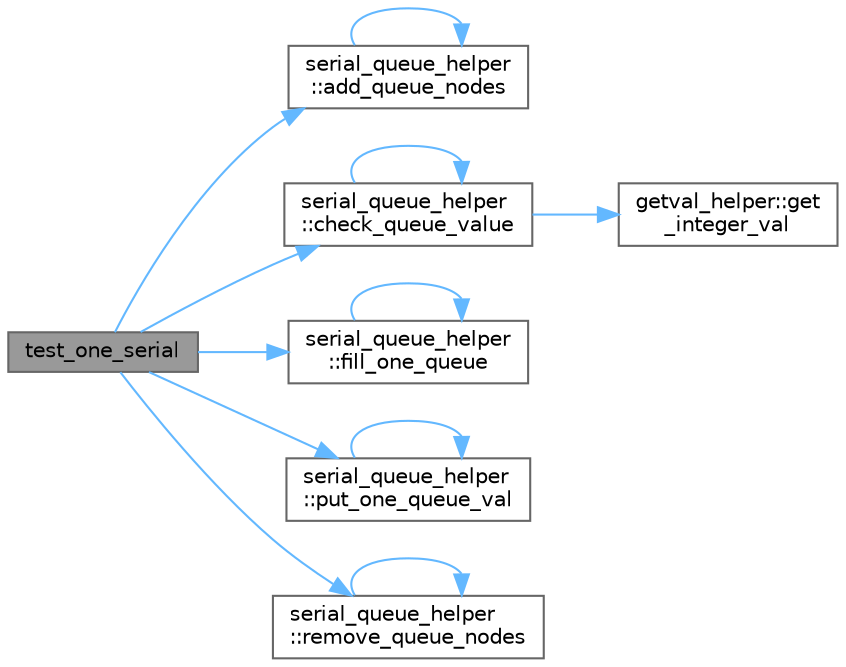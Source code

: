 digraph "test_one_serial"
{
 // LATEX_PDF_SIZE
  bgcolor="transparent";
  edge [fontname=Helvetica,fontsize=10,labelfontname=Helvetica,labelfontsize=10];
  node [fontname=Helvetica,fontsize=10,shape=box,height=0.2,width=0.4];
  rankdir="LR";
  Node1 [id="Node000001",label="test_one_serial",height=0.2,width=0.4,color="gray40", fillcolor="grey60", style="filled", fontcolor="black",tooltip=" "];
  Node1 -> Node2 [id="edge1_Node000001_Node000002",color="steelblue1",style="solid",tooltip=" "];
  Node2 [id="Node000002",label="serial_queue_helper\l::add_queue_nodes",height=0.2,width=0.4,color="grey40", fillcolor="white", style="filled",URL="$classserial__queue__helper.html#a0c36e27c5d4487ec3541a657317a6570",tooltip=" "];
  Node2 -> Node2 [id="edge2_Node000002_Node000002",color="steelblue1",style="solid",tooltip=" "];
  Node1 -> Node3 [id="edge3_Node000001_Node000003",color="steelblue1",style="solid",tooltip=" "];
  Node3 [id="Node000003",label="serial_queue_helper\l::check_queue_value",height=0.2,width=0.4,color="grey40", fillcolor="white", style="filled",URL="$classserial__queue__helper.html#ad6ee81a7adef71fb9151f23b1babc757",tooltip=" "];
  Node3 -> Node3 [id="edge4_Node000003_Node000003",color="steelblue1",style="solid",tooltip=" "];
  Node3 -> Node4 [id="edge5_Node000003_Node000004",color="steelblue1",style="solid",tooltip=" "];
  Node4 [id="Node000004",label="getval_helper::get\l_integer_val",height=0.2,width=0.4,color="grey40", fillcolor="white", style="filled",URL="$structgetval__helper.html#a59cf9a3b735bf16002569ce2a4e1f614",tooltip=" "];
  Node1 -> Node5 [id="edge6_Node000001_Node000005",color="steelblue1",style="solid",tooltip=" "];
  Node5 [id="Node000005",label="serial_queue_helper\l::fill_one_queue",height=0.2,width=0.4,color="grey40", fillcolor="white", style="filled",URL="$classserial__queue__helper.html#a4d6569ec3761c4fda486510805c15a44",tooltip=" "];
  Node5 -> Node5 [id="edge7_Node000005_Node000005",color="steelblue1",style="solid",tooltip=" "];
  Node1 -> Node6 [id="edge8_Node000001_Node000006",color="steelblue1",style="solid",tooltip=" "];
  Node6 [id="Node000006",label="serial_queue_helper\l::put_one_queue_val",height=0.2,width=0.4,color="grey40", fillcolor="white", style="filled",URL="$classserial__queue__helper.html#a32bcd60cd75ea526f90a586e01e878c8",tooltip=" "];
  Node6 -> Node6 [id="edge9_Node000006_Node000006",color="steelblue1",style="solid",tooltip=" "];
  Node1 -> Node7 [id="edge10_Node000001_Node000007",color="steelblue1",style="solid",tooltip=" "];
  Node7 [id="Node000007",label="serial_queue_helper\l::remove_queue_nodes",height=0.2,width=0.4,color="grey40", fillcolor="white", style="filled",URL="$classserial__queue__helper.html#a2b99593f8fc56c40d8e22dca59ecb021",tooltip=" "];
  Node7 -> Node7 [id="edge11_Node000007_Node000007",color="steelblue1",style="solid",tooltip=" "];
}
